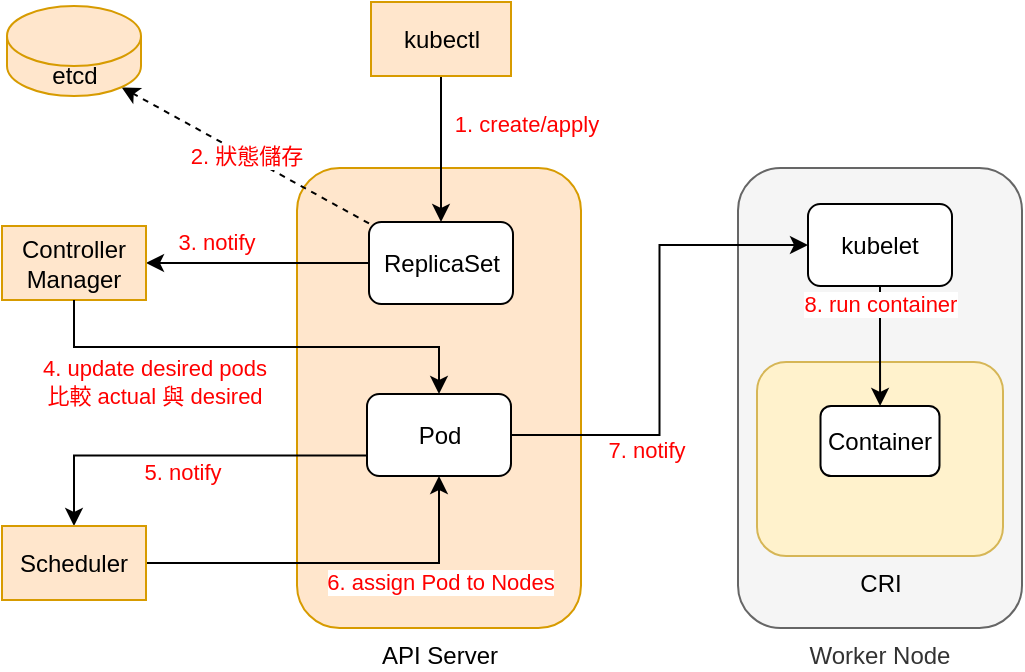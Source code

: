 <mxfile version="20.3.6" type="device"><diagram id="-Qx_QS18cayWdYDEk8u9" name="第 1 页"><mxGraphModel dx="1213" dy="435" grid="0" gridSize="10" guides="1" tooltips="1" connect="1" arrows="1" fold="1" page="0" pageScale="1" pageWidth="827" pageHeight="1169" math="0" shadow="0"><root><mxCell id="0"/><mxCell id="1" parent="0"/><mxCell id="A3lEPThHmUaLV0qkiNS2-13" value="Worker Node" style="rounded=1;whiteSpace=wrap;html=1;fillColor=#f5f5f5;fontColor=#333333;strokeColor=#666666;labelPosition=center;verticalLabelPosition=bottom;align=center;verticalAlign=top;" vertex="1" parent="1"><mxGeometry x="190" y="135" width="142" height="230" as="geometry"/></mxCell><mxCell id="A3lEPThHmUaLV0qkiNS2-15" value="CRI" style="rounded=1;whiteSpace=wrap;html=1;labelPosition=center;verticalLabelPosition=bottom;align=center;verticalAlign=top;fillColor=#fff2cc;strokeColor=#d6b656;" vertex="1" parent="1"><mxGeometry x="199.5" y="232" width="123" height="97" as="geometry"/></mxCell><mxCell id="A3lEPThHmUaLV0qkiNS2-2" value="API Server" style="rounded=1;whiteSpace=wrap;html=1;fillColor=#ffe6cc;strokeColor=#d79b00;labelPosition=center;verticalLabelPosition=bottom;align=center;verticalAlign=top;" vertex="1" parent="1"><mxGeometry x="-30.5" y="135" width="142" height="230" as="geometry"/></mxCell><mxCell id="A3lEPThHmUaLV0qkiNS2-8" value="" style="edgeStyle=orthogonalEdgeStyle;rounded=0;orthogonalLoop=1;jettySize=auto;html=1;" edge="1" parent="1" source="A3lEPThHmUaLV0qkiNS2-1" target="A3lEPThHmUaLV0qkiNS2-3"><mxGeometry relative="1" as="geometry"/></mxCell><mxCell id="A3lEPThHmUaLV0qkiNS2-22" value="1. create/apply" style="edgeLabel;html=1;align=center;verticalAlign=middle;resizable=0;points=[];fontColor=#FF0000;" vertex="1" connectable="0" parent="A3lEPThHmUaLV0qkiNS2-8"><mxGeometry x="-0.186" y="3" relative="1" as="geometry"><mxPoint x="39" y="-6" as="offset"/></mxGeometry></mxCell><mxCell id="A3lEPThHmUaLV0qkiNS2-1" value="kubectl" style="rounded=0;whiteSpace=wrap;html=1;fillColor=#ffe6cc;strokeColor=#d79b00;" vertex="1" parent="1"><mxGeometry x="6.5" y="52" width="70" height="37" as="geometry"/></mxCell><mxCell id="A3lEPThHmUaLV0qkiNS2-9" value="" style="edgeStyle=orthogonalEdgeStyle;rounded=0;orthogonalLoop=1;jettySize=auto;html=1;" edge="1" parent="1" source="A3lEPThHmUaLV0qkiNS2-3" target="A3lEPThHmUaLV0qkiNS2-6"><mxGeometry relative="1" as="geometry"/></mxCell><mxCell id="A3lEPThHmUaLV0qkiNS2-23" value="3. notify" style="edgeLabel;html=1;align=center;verticalAlign=middle;resizable=0;points=[];fontColor=#FF0000;" vertex="1" connectable="0" parent="A3lEPThHmUaLV0qkiNS2-9"><mxGeometry x="0.379" y="-1" relative="1" as="geometry"><mxPoint y="-10" as="offset"/></mxGeometry></mxCell><mxCell id="A3lEPThHmUaLV0qkiNS2-32" value="2. 狀態儲存" style="rounded=0;orthogonalLoop=1;jettySize=auto;html=1;fontColor=#FF0000;entryX=0.855;entryY=1;entryDx=0;entryDy=-4.35;entryPerimeter=0;dashed=1;" edge="1" parent="1" source="A3lEPThHmUaLV0qkiNS2-3" target="A3lEPThHmUaLV0qkiNS2-31"><mxGeometry relative="1" as="geometry"/></mxCell><mxCell id="A3lEPThHmUaLV0qkiNS2-3" value="ReplicaSet" style="rounded=1;whiteSpace=wrap;html=1;" vertex="1" parent="1"><mxGeometry x="5.5" y="162" width="72" height="41" as="geometry"/></mxCell><mxCell id="A3lEPThHmUaLV0qkiNS2-11" value="" style="edgeStyle=orthogonalEdgeStyle;rounded=0;orthogonalLoop=1;jettySize=auto;html=1;exitX=0;exitY=0.75;exitDx=0;exitDy=0;" edge="1" parent="1" source="A3lEPThHmUaLV0qkiNS2-4" target="A3lEPThHmUaLV0qkiNS2-7"><mxGeometry relative="1" as="geometry"/></mxCell><mxCell id="A3lEPThHmUaLV0qkiNS2-25" value="5. notify" style="edgeLabel;html=1;align=center;verticalAlign=middle;resizable=0;points=[];fontColor=#FF0000;" vertex="1" connectable="0" parent="A3lEPThHmUaLV0qkiNS2-11"><mxGeometry x="0.344" relative="1" as="geometry"><mxPoint x="29" y="8" as="offset"/></mxGeometry></mxCell><mxCell id="A3lEPThHmUaLV0qkiNS2-20" value="" style="edgeStyle=orthogonalEdgeStyle;rounded=0;orthogonalLoop=1;jettySize=auto;html=1;entryX=0;entryY=0.5;entryDx=0;entryDy=0;" edge="1" parent="1" source="A3lEPThHmUaLV0qkiNS2-4" target="A3lEPThHmUaLV0qkiNS2-14"><mxGeometry relative="1" as="geometry"/></mxCell><mxCell id="A3lEPThHmUaLV0qkiNS2-27" value="7. notify" style="edgeLabel;html=1;align=center;verticalAlign=middle;resizable=0;points=[];fontColor=#FF0000;" vertex="1" connectable="0" parent="A3lEPThHmUaLV0qkiNS2-20"><mxGeometry x="-0.169" relative="1" as="geometry"><mxPoint x="-7" y="34" as="offset"/></mxGeometry></mxCell><mxCell id="A3lEPThHmUaLV0qkiNS2-4" value="Pod" style="rounded=1;whiteSpace=wrap;html=1;" vertex="1" parent="1"><mxGeometry x="4.5" y="248" width="72" height="41" as="geometry"/></mxCell><mxCell id="A3lEPThHmUaLV0qkiNS2-6" value="Controller Manager" style="rounded=0;whiteSpace=wrap;html=1;fillColor=#ffe6cc;strokeColor=#d79b00;" vertex="1" parent="1"><mxGeometry x="-178" y="164" width="72" height="37" as="geometry"/></mxCell><mxCell id="A3lEPThHmUaLV0qkiNS2-12" value="" style="edgeStyle=orthogonalEdgeStyle;rounded=0;orthogonalLoop=1;jettySize=auto;html=1;" edge="1" parent="1" source="A3lEPThHmUaLV0qkiNS2-7" target="A3lEPThHmUaLV0qkiNS2-4"><mxGeometry relative="1" as="geometry"/></mxCell><mxCell id="A3lEPThHmUaLV0qkiNS2-26" value="6. assign Pod to Nodes" style="edgeLabel;html=1;align=center;verticalAlign=middle;resizable=0;points=[];fontColor=#FF0000;" vertex="1" connectable="0" parent="A3lEPThHmUaLV0qkiNS2-12"><mxGeometry x="-0.731" y="-1" relative="1" as="geometry"><mxPoint x="121" y="8" as="offset"/></mxGeometry></mxCell><mxCell id="A3lEPThHmUaLV0qkiNS2-7" value="Scheduler" style="rounded=0;whiteSpace=wrap;html=1;fillColor=#ffe6cc;strokeColor=#d79b00;" vertex="1" parent="1"><mxGeometry x="-178" y="314" width="72" height="37" as="geometry"/></mxCell><mxCell id="A3lEPThHmUaLV0qkiNS2-29" value="" style="edgeStyle=orthogonalEdgeStyle;rounded=0;orthogonalLoop=1;jettySize=auto;html=1;fontColor=#FF0000;" edge="1" parent="1" source="A3lEPThHmUaLV0qkiNS2-14" target="A3lEPThHmUaLV0qkiNS2-16"><mxGeometry relative="1" as="geometry"/></mxCell><mxCell id="A3lEPThHmUaLV0qkiNS2-30" value="8. run container" style="edgeLabel;html=1;align=center;verticalAlign=middle;resizable=0;points=[];fontColor=#FF0000;" vertex="1" connectable="0" parent="A3lEPThHmUaLV0qkiNS2-29"><mxGeometry x="-0.708" relative="1" as="geometry"><mxPoint as="offset"/></mxGeometry></mxCell><mxCell id="A3lEPThHmUaLV0qkiNS2-14" value="kubelet" style="rounded=1;whiteSpace=wrap;html=1;" vertex="1" parent="1"><mxGeometry x="225" y="153" width="72" height="41" as="geometry"/></mxCell><mxCell id="A3lEPThHmUaLV0qkiNS2-16" value="Container" style="rounded=1;whiteSpace=wrap;html=1;" vertex="1" parent="1"><mxGeometry x="231.25" y="254" width="59.5" height="35" as="geometry"/></mxCell><mxCell id="A3lEPThHmUaLV0qkiNS2-31" value="etcd" style="shape=cylinder3;whiteSpace=wrap;html=1;boundedLbl=1;backgroundOutline=1;size=15;fillColor=#ffe6cc;strokeColor=#d79b00;" vertex="1" parent="1"><mxGeometry x="-175.5" y="54" width="67" height="45" as="geometry"/></mxCell><mxCell id="A3lEPThHmUaLV0qkiNS2-10" value="" style="edgeStyle=orthogonalEdgeStyle;rounded=0;orthogonalLoop=1;jettySize=auto;html=1;entryX=0.5;entryY=0;entryDx=0;entryDy=0;exitX=0.5;exitY=1;exitDx=0;exitDy=0;" edge="1" parent="1" source="A3lEPThHmUaLV0qkiNS2-6" target="A3lEPThHmUaLV0qkiNS2-4"><mxGeometry relative="1" as="geometry"/></mxCell><mxCell id="A3lEPThHmUaLV0qkiNS2-24" value="4. update desired pods&lt;br&gt;比較 actual 與 desired" style="edgeLabel;html=1;align=center;verticalAlign=middle;resizable=0;points=[];fontColor=#FF0000;" vertex="1" connectable="0" parent="A3lEPThHmUaLV0qkiNS2-10"><mxGeometry x="-0.377" y="1" relative="1" as="geometry"><mxPoint x="-8" y="18" as="offset"/></mxGeometry></mxCell></root></mxGraphModel></diagram></mxfile>